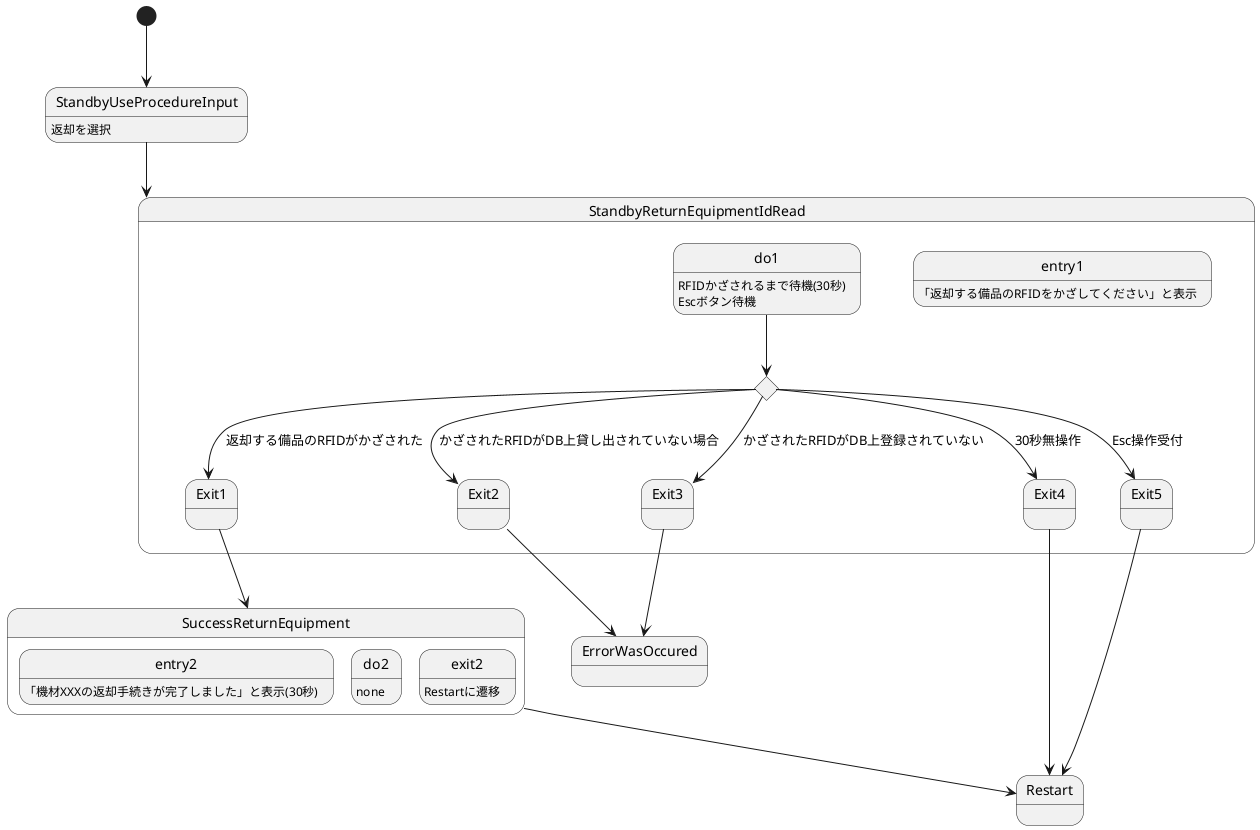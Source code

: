 standbyreturnequipmenttdread

@startuml

[*] --> StandbyUseProcedureInput
StandbyUseProcedureInput --> StandbyReturnEquipmentIdRead
StandbyUseProcedureInput : 返却を選択

state StandbyReturnEquipmentIdRead{

    state entry1
    entry1: 「返却する備品のRFIDをかざしてください」と表示
    state do1
    do1 : RFIDかざされるまで待機(30秒)
    do1 : Escボタン待機
    state if<<choice>>
    do1 -down-> if
    if --> Exit1 : 返却する備品のRFIDがかざされた
    if --> Exit2 : かざされたRFIDがDB上貸し出されていない場合
    if --> Exit3 : かざされたRFIDがDB上登録されていない
    if --> Exit4 : 30秒無操作
    if --> Exit5 : Esc操作受付

}

Exit1 --> SuccessReturnEquipment
Exit2 --> ErrorWasOccured
Exit3 --> ErrorWasOccured
Exit4 --> Restart
Exit5 --> Restart

state SuccessReturnEquipment{

    state entry2
    entry2: 「機材XXXの返却手続きが完了しました」と表示(30秒)
    state do2
    do2: none
    state exit2
    exit2: Restartに遷移

}

SuccessReturnEquipment --> Restart




@enduml

